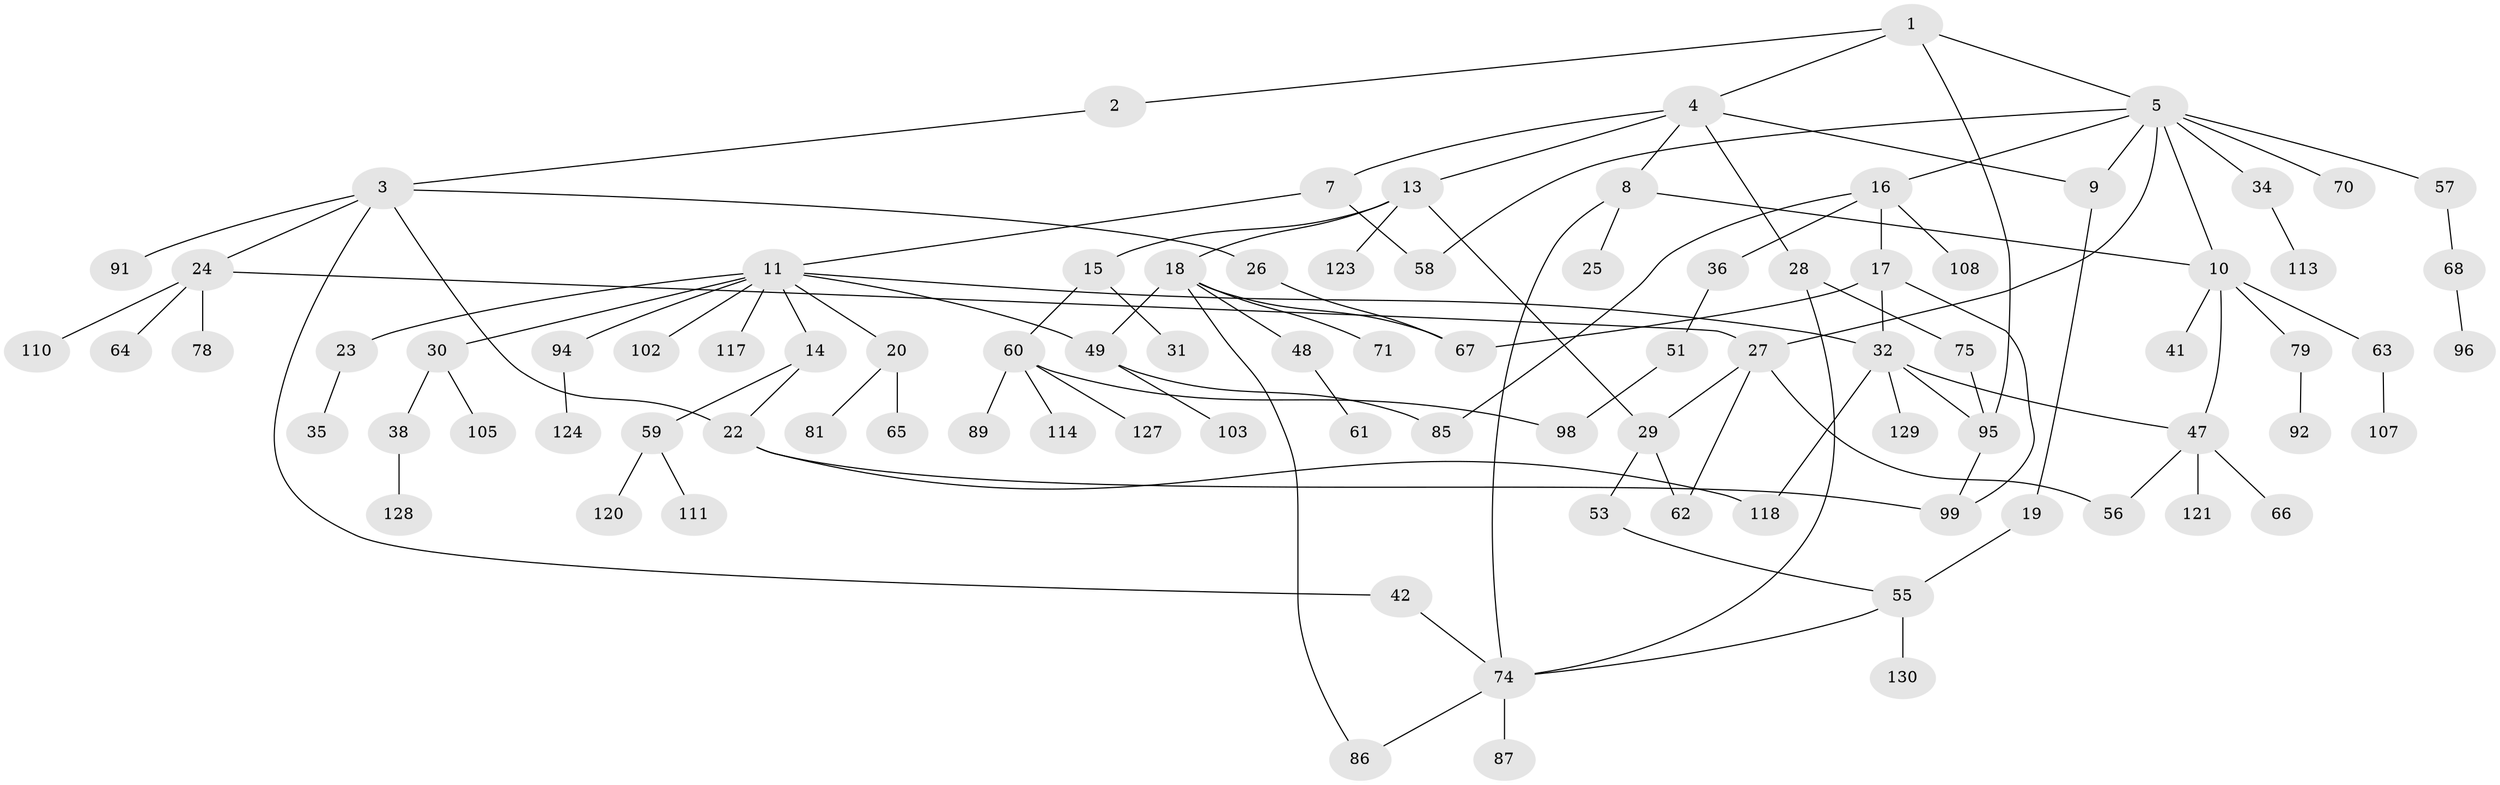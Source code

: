 // original degree distribution, {5: 0.046153846153846156, 2: 0.3153846153846154, 6: 0.038461538461538464, 3: 0.16153846153846155, 4: 0.1, 8: 0.007692307692307693, 1: 0.33076923076923076}
// Generated by graph-tools (version 1.1) at 2025/41/03/06/25 10:41:27]
// undirected, 91 vertices, 115 edges
graph export_dot {
graph [start="1"]
  node [color=gray90,style=filled];
  1 [super="+115"];
  2;
  3 [super="+37"];
  4 [super="+73"];
  5 [super="+6"];
  7;
  8;
  9;
  10 [super="+33"];
  11 [super="+12"];
  13 [super="+100"];
  14;
  15 [super="+21"];
  16 [super="+45"];
  17 [super="+69"];
  18 [super="+88"];
  19;
  20;
  22 [super="+83"];
  23;
  24 [super="+44"];
  25;
  26;
  27 [super="+39"];
  28 [super="+77"];
  29 [super="+40"];
  30 [super="+50"];
  31;
  32 [super="+72"];
  34;
  35 [super="+54"];
  36;
  38 [super="+43"];
  41 [super="+46"];
  42;
  47 [super="+84"];
  48 [super="+109"];
  49 [super="+76"];
  51 [super="+52"];
  53;
  55 [super="+116"];
  56 [super="+80"];
  57;
  58 [super="+126"];
  59 [super="+90"];
  60 [super="+112"];
  61;
  62;
  63 [super="+82"];
  64;
  65;
  66;
  67 [super="+93"];
  68 [super="+125"];
  70;
  71;
  74 [super="+119"];
  75;
  78 [super="+101"];
  79;
  81;
  85;
  86 [super="+104"];
  87;
  89 [super="+97"];
  91;
  92;
  94;
  95 [super="+106"];
  96;
  98;
  99;
  102;
  103;
  105;
  107;
  108;
  110;
  111;
  113;
  114 [super="+122"];
  117;
  118;
  120;
  121;
  123;
  124;
  127;
  128;
  129;
  130;
  1 -- 2;
  1 -- 4;
  1 -- 5;
  1 -- 95;
  2 -- 3;
  3 -- 22;
  3 -- 24;
  3 -- 26;
  3 -- 42;
  3 -- 91;
  4 -- 7;
  4 -- 8;
  4 -- 13;
  4 -- 28;
  4 -- 9;
  5 -- 16;
  5 -- 34;
  5 -- 70;
  5 -- 9;
  5 -- 27;
  5 -- 57;
  5 -- 10;
  5 -- 58;
  7 -- 11;
  7 -- 58;
  8 -- 10;
  8 -- 25;
  8 -- 74;
  9 -- 19;
  10 -- 41;
  10 -- 47;
  10 -- 79;
  10 -- 63;
  11 -- 14;
  11 -- 20;
  11 -- 30;
  11 -- 32;
  11 -- 49;
  11 -- 102;
  11 -- 117;
  11 -- 94;
  11 -- 23;
  13 -- 15;
  13 -- 18;
  13 -- 29;
  13 -- 123;
  14 -- 59;
  14 -- 22;
  15 -- 60;
  15 -- 31;
  16 -- 17;
  16 -- 36;
  16 -- 108;
  16 -- 85;
  17 -- 67;
  17 -- 99;
  17 -- 32;
  18 -- 48;
  18 -- 71;
  18 -- 86;
  18 -- 49;
  18 -- 67;
  19 -- 55;
  20 -- 65;
  20 -- 81;
  22 -- 99;
  22 -- 118;
  23 -- 35;
  24 -- 27;
  24 -- 78;
  24 -- 64;
  24 -- 110;
  26 -- 67;
  27 -- 29;
  27 -- 56;
  27 -- 62;
  28 -- 74;
  28 -- 75;
  29 -- 53;
  29 -- 62;
  30 -- 38;
  30 -- 105;
  32 -- 118;
  32 -- 129;
  32 -- 95;
  32 -- 47;
  34 -- 113;
  36 -- 51;
  38 -- 128;
  42 -- 74;
  47 -- 66;
  47 -- 121;
  47 -- 56;
  48 -- 61;
  49 -- 103;
  49 -- 85;
  51 -- 98;
  53 -- 55;
  55 -- 130;
  55 -- 74;
  57 -- 68;
  59 -- 120;
  59 -- 111;
  60 -- 89;
  60 -- 114;
  60 -- 127;
  60 -- 98;
  63 -- 107;
  68 -- 96;
  74 -- 87;
  74 -- 86;
  75 -- 95;
  79 -- 92;
  94 -- 124;
  95 -- 99;
}
